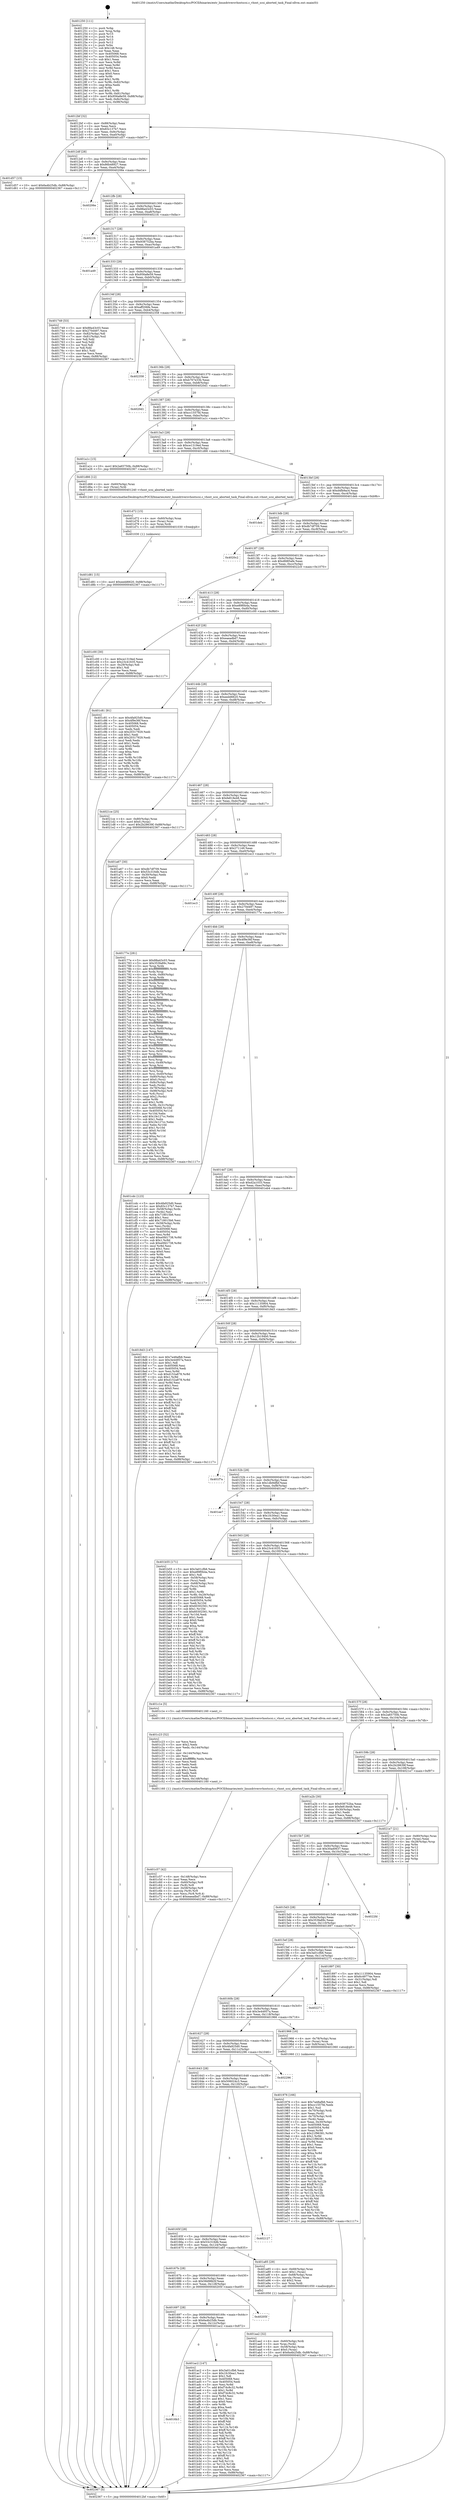 digraph "0x401250" {
  label = "0x401250 (/mnt/c/Users/mathe/Desktop/tcc/POCII/binaries/extr_linuxdriversvhostscsi.c_vhost_scsi_aborted_task_Final-ollvm.out::main(0))"
  labelloc = "t"
  node[shape=record]

  Entry [label="",width=0.3,height=0.3,shape=circle,fillcolor=black,style=filled]
  "0x4012bf" [label="{
     0x4012bf [32]\l
     | [instrs]\l
     &nbsp;&nbsp;0x4012bf \<+6\>: mov -0x88(%rbp),%eax\l
     &nbsp;&nbsp;0x4012c5 \<+2\>: mov %eax,%ecx\l
     &nbsp;&nbsp;0x4012c7 \<+6\>: sub $0x83c137b7,%ecx\l
     &nbsp;&nbsp;0x4012cd \<+6\>: mov %eax,-0x9c(%rbp)\l
     &nbsp;&nbsp;0x4012d3 \<+6\>: mov %ecx,-0xa0(%rbp)\l
     &nbsp;&nbsp;0x4012d9 \<+6\>: je 0000000000401d57 \<main+0xb07\>\l
  }"]
  "0x401d57" [label="{
     0x401d57 [15]\l
     | [instrs]\l
     &nbsp;&nbsp;0x401d57 \<+10\>: movl $0x6a4b25db,-0x88(%rbp)\l
     &nbsp;&nbsp;0x401d61 \<+5\>: jmp 0000000000402367 \<main+0x1117\>\l
  }"]
  "0x4012df" [label="{
     0x4012df [28]\l
     | [instrs]\l
     &nbsp;&nbsp;0x4012df \<+5\>: jmp 00000000004012e4 \<main+0x94\>\l
     &nbsp;&nbsp;0x4012e4 \<+6\>: mov -0x9c(%rbp),%eax\l
     &nbsp;&nbsp;0x4012ea \<+5\>: sub $0x86b48927,%eax\l
     &nbsp;&nbsp;0x4012ef \<+6\>: mov %eax,-0xa4(%rbp)\l
     &nbsp;&nbsp;0x4012f5 \<+6\>: je 000000000040206e \<main+0xe1e\>\l
  }"]
  Exit [label="",width=0.3,height=0.3,shape=circle,fillcolor=black,style=filled,peripheries=2]
  "0x40206e" [label="{
     0x40206e\l
  }", style=dashed]
  "0x4012fb" [label="{
     0x4012fb [28]\l
     | [instrs]\l
     &nbsp;&nbsp;0x4012fb \<+5\>: jmp 0000000000401300 \<main+0xb0\>\l
     &nbsp;&nbsp;0x401300 \<+6\>: mov -0x9c(%rbp),%eax\l
     &nbsp;&nbsp;0x401306 \<+5\>: sub $0x88a43c03,%eax\l
     &nbsp;&nbsp;0x40130b \<+6\>: mov %eax,-0xa8(%rbp)\l
     &nbsp;&nbsp;0x401311 \<+6\>: je 00000000004021fc \<main+0xfac\>\l
  }"]
  "0x401d81" [label="{
     0x401d81 [15]\l
     | [instrs]\l
     &nbsp;&nbsp;0x401d81 \<+10\>: movl $0xeedd6620,-0x88(%rbp)\l
     &nbsp;&nbsp;0x401d8b \<+5\>: jmp 0000000000402367 \<main+0x1117\>\l
  }"]
  "0x4021fc" [label="{
     0x4021fc\l
  }", style=dashed]
  "0x401317" [label="{
     0x401317 [28]\l
     | [instrs]\l
     &nbsp;&nbsp;0x401317 \<+5\>: jmp 000000000040131c \<main+0xcc\>\l
     &nbsp;&nbsp;0x40131c \<+6\>: mov -0x9c(%rbp),%eax\l
     &nbsp;&nbsp;0x401322 \<+5\>: sub $0x938752ba,%eax\l
     &nbsp;&nbsp;0x401327 \<+6\>: mov %eax,-0xac(%rbp)\l
     &nbsp;&nbsp;0x40132d \<+6\>: je 0000000000401a49 \<main+0x7f9\>\l
  }"]
  "0x401d72" [label="{
     0x401d72 [15]\l
     | [instrs]\l
     &nbsp;&nbsp;0x401d72 \<+4\>: mov -0x60(%rbp),%rax\l
     &nbsp;&nbsp;0x401d76 \<+3\>: mov (%rax),%rax\l
     &nbsp;&nbsp;0x401d79 \<+3\>: mov %rax,%rdi\l
     &nbsp;&nbsp;0x401d7c \<+5\>: call 0000000000401030 \<free@plt\>\l
     | [calls]\l
     &nbsp;&nbsp;0x401030 \{1\} (unknown)\l
  }"]
  "0x401a49" [label="{
     0x401a49\l
  }", style=dashed]
  "0x401333" [label="{
     0x401333 [28]\l
     | [instrs]\l
     &nbsp;&nbsp;0x401333 \<+5\>: jmp 0000000000401338 \<main+0xe8\>\l
     &nbsp;&nbsp;0x401338 \<+6\>: mov -0x9c(%rbp),%eax\l
     &nbsp;&nbsp;0x40133e \<+5\>: sub $0x956a8e59,%eax\l
     &nbsp;&nbsp;0x401343 \<+6\>: mov %eax,-0xb0(%rbp)\l
     &nbsp;&nbsp;0x401349 \<+6\>: je 0000000000401749 \<main+0x4f9\>\l
  }"]
  "0x401c57" [label="{
     0x401c57 [42]\l
     | [instrs]\l
     &nbsp;&nbsp;0x401c57 \<+6\>: mov -0x148(%rbp),%ecx\l
     &nbsp;&nbsp;0x401c5d \<+3\>: imul %eax,%ecx\l
     &nbsp;&nbsp;0x401c60 \<+4\>: mov -0x60(%rbp),%r8\l
     &nbsp;&nbsp;0x401c64 \<+3\>: mov (%r8),%r8\l
     &nbsp;&nbsp;0x401c67 \<+4\>: mov -0x58(%rbp),%r9\l
     &nbsp;&nbsp;0x401c6b \<+3\>: movslq (%r9),%r9\l
     &nbsp;&nbsp;0x401c6e \<+4\>: mov %ecx,(%r8,%r9,4)\l
     &nbsp;&nbsp;0x401c72 \<+10\>: movl $0xeaeadbd7,-0x88(%rbp)\l
     &nbsp;&nbsp;0x401c7c \<+5\>: jmp 0000000000402367 \<main+0x1117\>\l
  }"]
  "0x401749" [label="{
     0x401749 [53]\l
     | [instrs]\l
     &nbsp;&nbsp;0x401749 \<+5\>: mov $0x88a43c03,%eax\l
     &nbsp;&nbsp;0x40174e \<+5\>: mov $0x270d497,%ecx\l
     &nbsp;&nbsp;0x401753 \<+6\>: mov -0x82(%rbp),%dl\l
     &nbsp;&nbsp;0x401759 \<+7\>: mov -0x81(%rbp),%sil\l
     &nbsp;&nbsp;0x401760 \<+3\>: mov %dl,%dil\l
     &nbsp;&nbsp;0x401763 \<+3\>: and %sil,%dil\l
     &nbsp;&nbsp;0x401766 \<+3\>: xor %sil,%dl\l
     &nbsp;&nbsp;0x401769 \<+3\>: or %dl,%dil\l
     &nbsp;&nbsp;0x40176c \<+4\>: test $0x1,%dil\l
     &nbsp;&nbsp;0x401770 \<+3\>: cmovne %ecx,%eax\l
     &nbsp;&nbsp;0x401773 \<+6\>: mov %eax,-0x88(%rbp)\l
     &nbsp;&nbsp;0x401779 \<+5\>: jmp 0000000000402367 \<main+0x1117\>\l
  }"]
  "0x40134f" [label="{
     0x40134f [28]\l
     | [instrs]\l
     &nbsp;&nbsp;0x40134f \<+5\>: jmp 0000000000401354 \<main+0x104\>\l
     &nbsp;&nbsp;0x401354 \<+6\>: mov -0x9c(%rbp),%eax\l
     &nbsp;&nbsp;0x40135a \<+5\>: sub $0xaff206fe,%eax\l
     &nbsp;&nbsp;0x40135f \<+6\>: mov %eax,-0xb4(%rbp)\l
     &nbsp;&nbsp;0x401365 \<+6\>: je 0000000000402358 \<main+0x1108\>\l
  }"]
  "0x402367" [label="{
     0x402367 [5]\l
     | [instrs]\l
     &nbsp;&nbsp;0x402367 \<+5\>: jmp 00000000004012bf \<main+0x6f\>\l
  }"]
  "0x401250" [label="{
     0x401250 [111]\l
     | [instrs]\l
     &nbsp;&nbsp;0x401250 \<+1\>: push %rbp\l
     &nbsp;&nbsp;0x401251 \<+3\>: mov %rsp,%rbp\l
     &nbsp;&nbsp;0x401254 \<+2\>: push %r15\l
     &nbsp;&nbsp;0x401256 \<+2\>: push %r14\l
     &nbsp;&nbsp;0x401258 \<+2\>: push %r13\l
     &nbsp;&nbsp;0x40125a \<+2\>: push %r12\l
     &nbsp;&nbsp;0x40125c \<+1\>: push %rbx\l
     &nbsp;&nbsp;0x40125d \<+7\>: sub $0x148,%rsp\l
     &nbsp;&nbsp;0x401264 \<+2\>: xor %eax,%eax\l
     &nbsp;&nbsp;0x401266 \<+7\>: mov 0x405068,%ecx\l
     &nbsp;&nbsp;0x40126d \<+7\>: mov 0x405054,%edx\l
     &nbsp;&nbsp;0x401274 \<+3\>: sub $0x1,%eax\l
     &nbsp;&nbsp;0x401277 \<+3\>: mov %ecx,%r8d\l
     &nbsp;&nbsp;0x40127a \<+3\>: add %eax,%r8d\l
     &nbsp;&nbsp;0x40127d \<+4\>: imul %r8d,%ecx\l
     &nbsp;&nbsp;0x401281 \<+3\>: and $0x1,%ecx\l
     &nbsp;&nbsp;0x401284 \<+3\>: cmp $0x0,%ecx\l
     &nbsp;&nbsp;0x401287 \<+4\>: sete %r9b\l
     &nbsp;&nbsp;0x40128b \<+4\>: and $0x1,%r9b\l
     &nbsp;&nbsp;0x40128f \<+7\>: mov %r9b,-0x82(%rbp)\l
     &nbsp;&nbsp;0x401296 \<+3\>: cmp $0xa,%edx\l
     &nbsp;&nbsp;0x401299 \<+4\>: setl %r9b\l
     &nbsp;&nbsp;0x40129d \<+4\>: and $0x1,%r9b\l
     &nbsp;&nbsp;0x4012a1 \<+7\>: mov %r9b,-0x81(%rbp)\l
     &nbsp;&nbsp;0x4012a8 \<+10\>: movl $0x956a8e59,-0x88(%rbp)\l
     &nbsp;&nbsp;0x4012b2 \<+6\>: mov %edi,-0x8c(%rbp)\l
     &nbsp;&nbsp;0x4012b8 \<+7\>: mov %rsi,-0x98(%rbp)\l
  }"]
  "0x401c23" [label="{
     0x401c23 [52]\l
     | [instrs]\l
     &nbsp;&nbsp;0x401c23 \<+2\>: xor %ecx,%ecx\l
     &nbsp;&nbsp;0x401c25 \<+5\>: mov $0x2,%edx\l
     &nbsp;&nbsp;0x401c2a \<+6\>: mov %edx,-0x144(%rbp)\l
     &nbsp;&nbsp;0x401c30 \<+1\>: cltd\l
     &nbsp;&nbsp;0x401c31 \<+6\>: mov -0x144(%rbp),%esi\l
     &nbsp;&nbsp;0x401c37 \<+2\>: idiv %esi\l
     &nbsp;&nbsp;0x401c39 \<+6\>: imul $0xfffffffe,%edx,%edx\l
     &nbsp;&nbsp;0x401c3f \<+2\>: mov %ecx,%edi\l
     &nbsp;&nbsp;0x401c41 \<+2\>: sub %edx,%edi\l
     &nbsp;&nbsp;0x401c43 \<+2\>: mov %ecx,%edx\l
     &nbsp;&nbsp;0x401c45 \<+3\>: sub $0x1,%edx\l
     &nbsp;&nbsp;0x401c48 \<+2\>: add %edx,%edi\l
     &nbsp;&nbsp;0x401c4a \<+2\>: sub %edi,%ecx\l
     &nbsp;&nbsp;0x401c4c \<+6\>: mov %ecx,-0x148(%rbp)\l
     &nbsp;&nbsp;0x401c52 \<+5\>: call 0000000000401160 \<next_i\>\l
     | [calls]\l
     &nbsp;&nbsp;0x401160 \{1\} (/mnt/c/Users/mathe/Desktop/tcc/POCII/binaries/extr_linuxdriversvhostscsi.c_vhost_scsi_aborted_task_Final-ollvm.out::next_i)\l
  }"]
  "0x402358" [label="{
     0x402358\l
  }", style=dashed]
  "0x40136b" [label="{
     0x40136b [28]\l
     | [instrs]\l
     &nbsp;&nbsp;0x40136b \<+5\>: jmp 0000000000401370 \<main+0x120\>\l
     &nbsp;&nbsp;0x401370 \<+6\>: mov -0x9c(%rbp),%eax\l
     &nbsp;&nbsp;0x401376 \<+5\>: sub $0xb767e33b,%eax\l
     &nbsp;&nbsp;0x40137b \<+6\>: mov %eax,-0xb8(%rbp)\l
     &nbsp;&nbsp;0x401381 \<+6\>: je 00000000004020d1 \<main+0xe81\>\l
  }"]
  "0x4016b3" [label="{
     0x4016b3\l
  }", style=dashed]
  "0x4020d1" [label="{
     0x4020d1\l
  }", style=dashed]
  "0x401387" [label="{
     0x401387 [28]\l
     | [instrs]\l
     &nbsp;&nbsp;0x401387 \<+5\>: jmp 000000000040138c \<main+0x13c\>\l
     &nbsp;&nbsp;0x40138c \<+6\>: mov -0x9c(%rbp),%eax\l
     &nbsp;&nbsp;0x401392 \<+5\>: sub $0xcc1557fd,%eax\l
     &nbsp;&nbsp;0x401397 \<+6\>: mov %eax,-0xbc(%rbp)\l
     &nbsp;&nbsp;0x40139d \<+6\>: je 0000000000401a1c \<main+0x7cc\>\l
  }"]
  "0x401ac2" [label="{
     0x401ac2 [147]\l
     | [instrs]\l
     &nbsp;&nbsp;0x401ac2 \<+5\>: mov $0x3a01cfb6,%eax\l
     &nbsp;&nbsp;0x401ac7 \<+5\>: mov $0x1fc30ea1,%ecx\l
     &nbsp;&nbsp;0x401acc \<+2\>: mov $0x1,%dl\l
     &nbsp;&nbsp;0x401ace \<+7\>: mov 0x405068,%esi\l
     &nbsp;&nbsp;0x401ad5 \<+7\>: mov 0x405054,%edi\l
     &nbsp;&nbsp;0x401adc \<+3\>: mov %esi,%r8d\l
     &nbsp;&nbsp;0x401adf \<+7\>: add $0xf7dc8c32,%r8d\l
     &nbsp;&nbsp;0x401ae6 \<+4\>: sub $0x1,%r8d\l
     &nbsp;&nbsp;0x401aea \<+7\>: sub $0xf7dc8c32,%r8d\l
     &nbsp;&nbsp;0x401af1 \<+4\>: imul %r8d,%esi\l
     &nbsp;&nbsp;0x401af5 \<+3\>: and $0x1,%esi\l
     &nbsp;&nbsp;0x401af8 \<+3\>: cmp $0x0,%esi\l
     &nbsp;&nbsp;0x401afb \<+4\>: sete %r9b\l
     &nbsp;&nbsp;0x401aff \<+3\>: cmp $0xa,%edi\l
     &nbsp;&nbsp;0x401b02 \<+4\>: setl %r10b\l
     &nbsp;&nbsp;0x401b06 \<+3\>: mov %r9b,%r11b\l
     &nbsp;&nbsp;0x401b09 \<+4\>: xor $0xff,%r11b\l
     &nbsp;&nbsp;0x401b0d \<+3\>: mov %r10b,%bl\l
     &nbsp;&nbsp;0x401b10 \<+3\>: xor $0xff,%bl\l
     &nbsp;&nbsp;0x401b13 \<+3\>: xor $0x1,%dl\l
     &nbsp;&nbsp;0x401b16 \<+3\>: mov %r11b,%r14b\l
     &nbsp;&nbsp;0x401b19 \<+4\>: and $0xff,%r14b\l
     &nbsp;&nbsp;0x401b1d \<+3\>: and %dl,%r9b\l
     &nbsp;&nbsp;0x401b20 \<+3\>: mov %bl,%r15b\l
     &nbsp;&nbsp;0x401b23 \<+4\>: and $0xff,%r15b\l
     &nbsp;&nbsp;0x401b27 \<+3\>: and %dl,%r10b\l
     &nbsp;&nbsp;0x401b2a \<+3\>: or %r9b,%r14b\l
     &nbsp;&nbsp;0x401b2d \<+3\>: or %r10b,%r15b\l
     &nbsp;&nbsp;0x401b30 \<+3\>: xor %r15b,%r14b\l
     &nbsp;&nbsp;0x401b33 \<+3\>: or %bl,%r11b\l
     &nbsp;&nbsp;0x401b36 \<+4\>: xor $0xff,%r11b\l
     &nbsp;&nbsp;0x401b3a \<+3\>: or $0x1,%dl\l
     &nbsp;&nbsp;0x401b3d \<+3\>: and %dl,%r11b\l
     &nbsp;&nbsp;0x401b40 \<+3\>: or %r11b,%r14b\l
     &nbsp;&nbsp;0x401b43 \<+4\>: test $0x1,%r14b\l
     &nbsp;&nbsp;0x401b47 \<+3\>: cmovne %ecx,%eax\l
     &nbsp;&nbsp;0x401b4a \<+6\>: mov %eax,-0x88(%rbp)\l
     &nbsp;&nbsp;0x401b50 \<+5\>: jmp 0000000000402367 \<main+0x1117\>\l
  }"]
  "0x401a1c" [label="{
     0x401a1c [15]\l
     | [instrs]\l
     &nbsp;&nbsp;0x401a1c \<+10\>: movl $0x2a65750b,-0x88(%rbp)\l
     &nbsp;&nbsp;0x401a26 \<+5\>: jmp 0000000000402367 \<main+0x1117\>\l
  }"]
  "0x4013a3" [label="{
     0x4013a3 [28]\l
     | [instrs]\l
     &nbsp;&nbsp;0x4013a3 \<+5\>: jmp 00000000004013a8 \<main+0x158\>\l
     &nbsp;&nbsp;0x4013a8 \<+6\>: mov -0x9c(%rbp),%eax\l
     &nbsp;&nbsp;0x4013ae \<+5\>: sub $0xce1319ed,%eax\l
     &nbsp;&nbsp;0x4013b3 \<+6\>: mov %eax,-0xc0(%rbp)\l
     &nbsp;&nbsp;0x4013b9 \<+6\>: je 0000000000401d66 \<main+0xb16\>\l
  }"]
  "0x401697" [label="{
     0x401697 [28]\l
     | [instrs]\l
     &nbsp;&nbsp;0x401697 \<+5\>: jmp 000000000040169c \<main+0x44c\>\l
     &nbsp;&nbsp;0x40169c \<+6\>: mov -0x9c(%rbp),%eax\l
     &nbsp;&nbsp;0x4016a2 \<+5\>: sub $0x6a4b25db,%eax\l
     &nbsp;&nbsp;0x4016a7 \<+6\>: mov %eax,-0x12c(%rbp)\l
     &nbsp;&nbsp;0x4016ad \<+6\>: je 0000000000401ac2 \<main+0x872\>\l
  }"]
  "0x401d66" [label="{
     0x401d66 [12]\l
     | [instrs]\l
     &nbsp;&nbsp;0x401d66 \<+4\>: mov -0x60(%rbp),%rax\l
     &nbsp;&nbsp;0x401d6a \<+3\>: mov (%rax),%rdi\l
     &nbsp;&nbsp;0x401d6d \<+5\>: call 0000000000401240 \<vhost_scsi_aborted_task\>\l
     | [calls]\l
     &nbsp;&nbsp;0x401240 \{1\} (/mnt/c/Users/mathe/Desktop/tcc/POCII/binaries/extr_linuxdriversvhostscsi.c_vhost_scsi_aborted_task_Final-ollvm.out::vhost_scsi_aborted_task)\l
  }"]
  "0x4013bf" [label="{
     0x4013bf [28]\l
     | [instrs]\l
     &nbsp;&nbsp;0x4013bf \<+5\>: jmp 00000000004013c4 \<main+0x174\>\l
     &nbsp;&nbsp;0x4013c4 \<+6\>: mov -0x9c(%rbp),%eax\l
     &nbsp;&nbsp;0x4013ca \<+5\>: sub $0xd4fb9ac4,%eax\l
     &nbsp;&nbsp;0x4013cf \<+6\>: mov %eax,-0xc4(%rbp)\l
     &nbsp;&nbsp;0x4013d5 \<+6\>: je 0000000000401deb \<main+0xb9b\>\l
  }"]
  "0x40205f" [label="{
     0x40205f\l
  }", style=dashed]
  "0x401deb" [label="{
     0x401deb\l
  }", style=dashed]
  "0x4013db" [label="{
     0x4013db [28]\l
     | [instrs]\l
     &nbsp;&nbsp;0x4013db \<+5\>: jmp 00000000004013e0 \<main+0x190\>\l
     &nbsp;&nbsp;0x4013e0 \<+6\>: mov -0x9c(%rbp),%eax\l
     &nbsp;&nbsp;0x4013e6 \<+5\>: sub $0xdb7df709,%eax\l
     &nbsp;&nbsp;0x4013eb \<+6\>: mov %eax,-0xc8(%rbp)\l
     &nbsp;&nbsp;0x4013f1 \<+6\>: je 00000000004020c2 \<main+0xe72\>\l
  }"]
  "0x401aa2" [label="{
     0x401aa2 [32]\l
     | [instrs]\l
     &nbsp;&nbsp;0x401aa2 \<+4\>: mov -0x60(%rbp),%rdi\l
     &nbsp;&nbsp;0x401aa6 \<+3\>: mov %rax,(%rdi)\l
     &nbsp;&nbsp;0x401aa9 \<+4\>: mov -0x58(%rbp),%rax\l
     &nbsp;&nbsp;0x401aad \<+6\>: movl $0x0,(%rax)\l
     &nbsp;&nbsp;0x401ab3 \<+10\>: movl $0x6a4b25db,-0x88(%rbp)\l
     &nbsp;&nbsp;0x401abd \<+5\>: jmp 0000000000402367 \<main+0x1117\>\l
  }"]
  "0x4020c2" [label="{
     0x4020c2\l
  }", style=dashed]
  "0x4013f7" [label="{
     0x4013f7 [28]\l
     | [instrs]\l
     &nbsp;&nbsp;0x4013f7 \<+5\>: jmp 00000000004013fc \<main+0x1ac\>\l
     &nbsp;&nbsp;0x4013fc \<+6\>: mov -0x9c(%rbp),%eax\l
     &nbsp;&nbsp;0x401402 \<+5\>: sub $0xdfd85afe,%eax\l
     &nbsp;&nbsp;0x401407 \<+6\>: mov %eax,-0xcc(%rbp)\l
     &nbsp;&nbsp;0x40140d \<+6\>: je 00000000004022c0 \<main+0x1070\>\l
  }"]
  "0x40167b" [label="{
     0x40167b [28]\l
     | [instrs]\l
     &nbsp;&nbsp;0x40167b \<+5\>: jmp 0000000000401680 \<main+0x430\>\l
     &nbsp;&nbsp;0x401680 \<+6\>: mov -0x9c(%rbp),%eax\l
     &nbsp;&nbsp;0x401686 \<+5\>: sub $0x58d98b5f,%eax\l
     &nbsp;&nbsp;0x40168b \<+6\>: mov %eax,-0x128(%rbp)\l
     &nbsp;&nbsp;0x401691 \<+6\>: je 000000000040205f \<main+0xe0f\>\l
  }"]
  "0x4022c0" [label="{
     0x4022c0\l
  }", style=dashed]
  "0x401413" [label="{
     0x401413 [28]\l
     | [instrs]\l
     &nbsp;&nbsp;0x401413 \<+5\>: jmp 0000000000401418 \<main+0x1c8\>\l
     &nbsp;&nbsp;0x401418 \<+6\>: mov -0x9c(%rbp),%eax\l
     &nbsp;&nbsp;0x40141e \<+5\>: sub $0xe89f0b4a,%eax\l
     &nbsp;&nbsp;0x401423 \<+6\>: mov %eax,-0xd0(%rbp)\l
     &nbsp;&nbsp;0x401429 \<+6\>: je 0000000000401c00 \<main+0x9b0\>\l
  }"]
  "0x401a85" [label="{
     0x401a85 [29]\l
     | [instrs]\l
     &nbsp;&nbsp;0x401a85 \<+4\>: mov -0x68(%rbp),%rax\l
     &nbsp;&nbsp;0x401a89 \<+6\>: movl $0x1,(%rax)\l
     &nbsp;&nbsp;0x401a8f \<+4\>: mov -0x68(%rbp),%rax\l
     &nbsp;&nbsp;0x401a93 \<+3\>: movslq (%rax),%rax\l
     &nbsp;&nbsp;0x401a96 \<+4\>: shl $0x2,%rax\l
     &nbsp;&nbsp;0x401a9a \<+3\>: mov %rax,%rdi\l
     &nbsp;&nbsp;0x401a9d \<+5\>: call 0000000000401050 \<malloc@plt\>\l
     | [calls]\l
     &nbsp;&nbsp;0x401050 \{1\} (unknown)\l
  }"]
  "0x401c00" [label="{
     0x401c00 [30]\l
     | [instrs]\l
     &nbsp;&nbsp;0x401c00 \<+5\>: mov $0xce1319ed,%eax\l
     &nbsp;&nbsp;0x401c05 \<+5\>: mov $0x23c41635,%ecx\l
     &nbsp;&nbsp;0x401c0a \<+3\>: mov -0x29(%rbp),%dl\l
     &nbsp;&nbsp;0x401c0d \<+3\>: test $0x1,%dl\l
     &nbsp;&nbsp;0x401c10 \<+3\>: cmovne %ecx,%eax\l
     &nbsp;&nbsp;0x401c13 \<+6\>: mov %eax,-0x88(%rbp)\l
     &nbsp;&nbsp;0x401c19 \<+5\>: jmp 0000000000402367 \<main+0x1117\>\l
  }"]
  "0x40142f" [label="{
     0x40142f [28]\l
     | [instrs]\l
     &nbsp;&nbsp;0x40142f \<+5\>: jmp 0000000000401434 \<main+0x1e4\>\l
     &nbsp;&nbsp;0x401434 \<+6\>: mov -0x9c(%rbp),%eax\l
     &nbsp;&nbsp;0x40143a \<+5\>: sub $0xeaeadbd7,%eax\l
     &nbsp;&nbsp;0x40143f \<+6\>: mov %eax,-0xd4(%rbp)\l
     &nbsp;&nbsp;0x401445 \<+6\>: je 0000000000401c81 \<main+0xa31\>\l
  }"]
  "0x40165f" [label="{
     0x40165f [28]\l
     | [instrs]\l
     &nbsp;&nbsp;0x40165f \<+5\>: jmp 0000000000401664 \<main+0x414\>\l
     &nbsp;&nbsp;0x401664 \<+6\>: mov -0x9c(%rbp),%eax\l
     &nbsp;&nbsp;0x40166a \<+5\>: sub $0x53c316db,%eax\l
     &nbsp;&nbsp;0x40166f \<+6\>: mov %eax,-0x124(%rbp)\l
     &nbsp;&nbsp;0x401675 \<+6\>: je 0000000000401a85 \<main+0x835\>\l
  }"]
  "0x401c81" [label="{
     0x401c81 [91]\l
     | [instrs]\l
     &nbsp;&nbsp;0x401c81 \<+5\>: mov $0x4fa925d0,%eax\l
     &nbsp;&nbsp;0x401c86 \<+5\>: mov $0x4f9e36f,%ecx\l
     &nbsp;&nbsp;0x401c8b \<+7\>: mov 0x405068,%edx\l
     &nbsp;&nbsp;0x401c92 \<+7\>: mov 0x405054,%esi\l
     &nbsp;&nbsp;0x401c99 \<+2\>: mov %edx,%edi\l
     &nbsp;&nbsp;0x401c9b \<+6\>: sub $0x20317929,%edi\l
     &nbsp;&nbsp;0x401ca1 \<+3\>: sub $0x1,%edi\l
     &nbsp;&nbsp;0x401ca4 \<+6\>: add $0x20317929,%edi\l
     &nbsp;&nbsp;0x401caa \<+3\>: imul %edi,%edx\l
     &nbsp;&nbsp;0x401cad \<+3\>: and $0x1,%edx\l
     &nbsp;&nbsp;0x401cb0 \<+3\>: cmp $0x0,%edx\l
     &nbsp;&nbsp;0x401cb3 \<+4\>: sete %r8b\l
     &nbsp;&nbsp;0x401cb7 \<+3\>: cmp $0xa,%esi\l
     &nbsp;&nbsp;0x401cba \<+4\>: setl %r9b\l
     &nbsp;&nbsp;0x401cbe \<+3\>: mov %r8b,%r10b\l
     &nbsp;&nbsp;0x401cc1 \<+3\>: and %r9b,%r10b\l
     &nbsp;&nbsp;0x401cc4 \<+3\>: xor %r9b,%r8b\l
     &nbsp;&nbsp;0x401cc7 \<+3\>: or %r8b,%r10b\l
     &nbsp;&nbsp;0x401cca \<+4\>: test $0x1,%r10b\l
     &nbsp;&nbsp;0x401cce \<+3\>: cmovne %ecx,%eax\l
     &nbsp;&nbsp;0x401cd1 \<+6\>: mov %eax,-0x88(%rbp)\l
     &nbsp;&nbsp;0x401cd7 \<+5\>: jmp 0000000000402367 \<main+0x1117\>\l
  }"]
  "0x40144b" [label="{
     0x40144b [28]\l
     | [instrs]\l
     &nbsp;&nbsp;0x40144b \<+5\>: jmp 0000000000401450 \<main+0x200\>\l
     &nbsp;&nbsp;0x401450 \<+6\>: mov -0x9c(%rbp),%eax\l
     &nbsp;&nbsp;0x401456 \<+5\>: sub $0xeedd6620,%eax\l
     &nbsp;&nbsp;0x40145b \<+6\>: mov %eax,-0xd8(%rbp)\l
     &nbsp;&nbsp;0x401461 \<+6\>: je 00000000004021ce \<main+0xf7e\>\l
  }"]
  "0x402127" [label="{
     0x402127\l
  }", style=dashed]
  "0x4021ce" [label="{
     0x4021ce [25]\l
     | [instrs]\l
     &nbsp;&nbsp;0x4021ce \<+4\>: mov -0x80(%rbp),%rax\l
     &nbsp;&nbsp;0x4021d2 \<+6\>: movl $0x0,(%rax)\l
     &nbsp;&nbsp;0x4021d8 \<+10\>: movl $0x2b28639f,-0x88(%rbp)\l
     &nbsp;&nbsp;0x4021e2 \<+5\>: jmp 0000000000402367 \<main+0x1117\>\l
  }"]
  "0x401467" [label="{
     0x401467 [28]\l
     | [instrs]\l
     &nbsp;&nbsp;0x401467 \<+5\>: jmp 000000000040146c \<main+0x21c\>\l
     &nbsp;&nbsp;0x40146c \<+6\>: mov -0x9c(%rbp),%eax\l
     &nbsp;&nbsp;0x401472 \<+5\>: sub $0xfe818e48,%eax\l
     &nbsp;&nbsp;0x401477 \<+6\>: mov %eax,-0xdc(%rbp)\l
     &nbsp;&nbsp;0x40147d \<+6\>: je 0000000000401a67 \<main+0x817\>\l
  }"]
  "0x401643" [label="{
     0x401643 [28]\l
     | [instrs]\l
     &nbsp;&nbsp;0x401643 \<+5\>: jmp 0000000000401648 \<main+0x3f8\>\l
     &nbsp;&nbsp;0x401648 \<+6\>: mov -0x9c(%rbp),%eax\l
     &nbsp;&nbsp;0x40164e \<+5\>: sub $0x506024c3,%eax\l
     &nbsp;&nbsp;0x401653 \<+6\>: mov %eax,-0x120(%rbp)\l
     &nbsp;&nbsp;0x401659 \<+6\>: je 0000000000402127 \<main+0xed7\>\l
  }"]
  "0x401a67" [label="{
     0x401a67 [30]\l
     | [instrs]\l
     &nbsp;&nbsp;0x401a67 \<+5\>: mov $0xdb7df709,%eax\l
     &nbsp;&nbsp;0x401a6c \<+5\>: mov $0x53c316db,%ecx\l
     &nbsp;&nbsp;0x401a71 \<+3\>: mov -0x30(%rbp),%edx\l
     &nbsp;&nbsp;0x401a74 \<+3\>: cmp $0x0,%edx\l
     &nbsp;&nbsp;0x401a77 \<+3\>: cmove %ecx,%eax\l
     &nbsp;&nbsp;0x401a7a \<+6\>: mov %eax,-0x88(%rbp)\l
     &nbsp;&nbsp;0x401a80 \<+5\>: jmp 0000000000402367 \<main+0x1117\>\l
  }"]
  "0x401483" [label="{
     0x401483 [28]\l
     | [instrs]\l
     &nbsp;&nbsp;0x401483 \<+5\>: jmp 0000000000401488 \<main+0x238\>\l
     &nbsp;&nbsp;0x401488 \<+6\>: mov -0x9c(%rbp),%eax\l
     &nbsp;&nbsp;0x40148e \<+5\>: sub $0x271149,%eax\l
     &nbsp;&nbsp;0x401493 \<+6\>: mov %eax,-0xe0(%rbp)\l
     &nbsp;&nbsp;0x401499 \<+6\>: je 0000000000401ec3 \<main+0xc73\>\l
  }"]
  "0x402296" [label="{
     0x402296\l
  }", style=dashed]
  "0x401ec3" [label="{
     0x401ec3\l
  }", style=dashed]
  "0x40149f" [label="{
     0x40149f [28]\l
     | [instrs]\l
     &nbsp;&nbsp;0x40149f \<+5\>: jmp 00000000004014a4 \<main+0x254\>\l
     &nbsp;&nbsp;0x4014a4 \<+6\>: mov -0x9c(%rbp),%eax\l
     &nbsp;&nbsp;0x4014aa \<+5\>: sub $0x270d497,%eax\l
     &nbsp;&nbsp;0x4014af \<+6\>: mov %eax,-0xe4(%rbp)\l
     &nbsp;&nbsp;0x4014b5 \<+6\>: je 000000000040177e \<main+0x52e\>\l
  }"]
  "0x401976" [label="{
     0x401976 [166]\l
     | [instrs]\l
     &nbsp;&nbsp;0x401976 \<+5\>: mov $0x7a48afb6,%ecx\l
     &nbsp;&nbsp;0x40197b \<+5\>: mov $0xcc1557fd,%edx\l
     &nbsp;&nbsp;0x401980 \<+3\>: mov $0x1,%sil\l
     &nbsp;&nbsp;0x401983 \<+4\>: mov -0x70(%rbp),%rdi\l
     &nbsp;&nbsp;0x401987 \<+2\>: mov %eax,(%rdi)\l
     &nbsp;&nbsp;0x401989 \<+4\>: mov -0x70(%rbp),%rdi\l
     &nbsp;&nbsp;0x40198d \<+2\>: mov (%rdi),%eax\l
     &nbsp;&nbsp;0x40198f \<+3\>: mov %eax,-0x30(%rbp)\l
     &nbsp;&nbsp;0x401992 \<+7\>: mov 0x405068,%eax\l
     &nbsp;&nbsp;0x401999 \<+8\>: mov 0x405054,%r8d\l
     &nbsp;&nbsp;0x4019a1 \<+3\>: mov %eax,%r9d\l
     &nbsp;&nbsp;0x4019a4 \<+7\>: sub $0x21f96381,%r9d\l
     &nbsp;&nbsp;0x4019ab \<+4\>: sub $0x1,%r9d\l
     &nbsp;&nbsp;0x4019af \<+7\>: add $0x21f96381,%r9d\l
     &nbsp;&nbsp;0x4019b6 \<+4\>: imul %r9d,%eax\l
     &nbsp;&nbsp;0x4019ba \<+3\>: and $0x1,%eax\l
     &nbsp;&nbsp;0x4019bd \<+3\>: cmp $0x0,%eax\l
     &nbsp;&nbsp;0x4019c0 \<+4\>: sete %r10b\l
     &nbsp;&nbsp;0x4019c4 \<+4\>: cmp $0xa,%r8d\l
     &nbsp;&nbsp;0x4019c8 \<+4\>: setl %r11b\l
     &nbsp;&nbsp;0x4019cc \<+3\>: mov %r10b,%bl\l
     &nbsp;&nbsp;0x4019cf \<+3\>: xor $0xff,%bl\l
     &nbsp;&nbsp;0x4019d2 \<+3\>: mov %r11b,%r14b\l
     &nbsp;&nbsp;0x4019d5 \<+4\>: xor $0xff,%r14b\l
     &nbsp;&nbsp;0x4019d9 \<+4\>: xor $0x1,%sil\l
     &nbsp;&nbsp;0x4019dd \<+3\>: mov %bl,%r15b\l
     &nbsp;&nbsp;0x4019e0 \<+4\>: and $0xff,%r15b\l
     &nbsp;&nbsp;0x4019e4 \<+3\>: and %sil,%r10b\l
     &nbsp;&nbsp;0x4019e7 \<+3\>: mov %r14b,%r12b\l
     &nbsp;&nbsp;0x4019ea \<+4\>: and $0xff,%r12b\l
     &nbsp;&nbsp;0x4019ee \<+3\>: and %sil,%r11b\l
     &nbsp;&nbsp;0x4019f1 \<+3\>: or %r10b,%r15b\l
     &nbsp;&nbsp;0x4019f4 \<+3\>: or %r11b,%r12b\l
     &nbsp;&nbsp;0x4019f7 \<+3\>: xor %r12b,%r15b\l
     &nbsp;&nbsp;0x4019fa \<+3\>: or %r14b,%bl\l
     &nbsp;&nbsp;0x4019fd \<+3\>: xor $0xff,%bl\l
     &nbsp;&nbsp;0x401a00 \<+4\>: or $0x1,%sil\l
     &nbsp;&nbsp;0x401a04 \<+3\>: and %sil,%bl\l
     &nbsp;&nbsp;0x401a07 \<+3\>: or %bl,%r15b\l
     &nbsp;&nbsp;0x401a0a \<+4\>: test $0x1,%r15b\l
     &nbsp;&nbsp;0x401a0e \<+3\>: cmovne %edx,%ecx\l
     &nbsp;&nbsp;0x401a11 \<+6\>: mov %ecx,-0x88(%rbp)\l
     &nbsp;&nbsp;0x401a17 \<+5\>: jmp 0000000000402367 \<main+0x1117\>\l
  }"]
  "0x40177e" [label="{
     0x40177e [281]\l
     | [instrs]\l
     &nbsp;&nbsp;0x40177e \<+5\>: mov $0x88a43c03,%eax\l
     &nbsp;&nbsp;0x401783 \<+5\>: mov $0x353fa89c,%ecx\l
     &nbsp;&nbsp;0x401788 \<+3\>: mov %rsp,%rdx\l
     &nbsp;&nbsp;0x40178b \<+4\>: add $0xfffffffffffffff0,%rdx\l
     &nbsp;&nbsp;0x40178f \<+3\>: mov %rdx,%rsp\l
     &nbsp;&nbsp;0x401792 \<+4\>: mov %rdx,-0x80(%rbp)\l
     &nbsp;&nbsp;0x401796 \<+3\>: mov %rsp,%rdx\l
     &nbsp;&nbsp;0x401799 \<+4\>: add $0xfffffffffffffff0,%rdx\l
     &nbsp;&nbsp;0x40179d \<+3\>: mov %rdx,%rsp\l
     &nbsp;&nbsp;0x4017a0 \<+3\>: mov %rsp,%rsi\l
     &nbsp;&nbsp;0x4017a3 \<+4\>: add $0xfffffffffffffff0,%rsi\l
     &nbsp;&nbsp;0x4017a7 \<+3\>: mov %rsi,%rsp\l
     &nbsp;&nbsp;0x4017aa \<+4\>: mov %rsi,-0x78(%rbp)\l
     &nbsp;&nbsp;0x4017ae \<+3\>: mov %rsp,%rsi\l
     &nbsp;&nbsp;0x4017b1 \<+4\>: add $0xfffffffffffffff0,%rsi\l
     &nbsp;&nbsp;0x4017b5 \<+3\>: mov %rsi,%rsp\l
     &nbsp;&nbsp;0x4017b8 \<+4\>: mov %rsi,-0x70(%rbp)\l
     &nbsp;&nbsp;0x4017bc \<+3\>: mov %rsp,%rsi\l
     &nbsp;&nbsp;0x4017bf \<+4\>: add $0xfffffffffffffff0,%rsi\l
     &nbsp;&nbsp;0x4017c3 \<+3\>: mov %rsi,%rsp\l
     &nbsp;&nbsp;0x4017c6 \<+4\>: mov %rsi,-0x68(%rbp)\l
     &nbsp;&nbsp;0x4017ca \<+3\>: mov %rsp,%rsi\l
     &nbsp;&nbsp;0x4017cd \<+4\>: add $0xfffffffffffffff0,%rsi\l
     &nbsp;&nbsp;0x4017d1 \<+3\>: mov %rsi,%rsp\l
     &nbsp;&nbsp;0x4017d4 \<+4\>: mov %rsi,-0x60(%rbp)\l
     &nbsp;&nbsp;0x4017d8 \<+3\>: mov %rsp,%rsi\l
     &nbsp;&nbsp;0x4017db \<+4\>: add $0xfffffffffffffff0,%rsi\l
     &nbsp;&nbsp;0x4017df \<+3\>: mov %rsi,%rsp\l
     &nbsp;&nbsp;0x4017e2 \<+4\>: mov %rsi,-0x58(%rbp)\l
     &nbsp;&nbsp;0x4017e6 \<+3\>: mov %rsp,%rsi\l
     &nbsp;&nbsp;0x4017e9 \<+4\>: add $0xfffffffffffffff0,%rsi\l
     &nbsp;&nbsp;0x4017ed \<+3\>: mov %rsi,%rsp\l
     &nbsp;&nbsp;0x4017f0 \<+4\>: mov %rsi,-0x50(%rbp)\l
     &nbsp;&nbsp;0x4017f4 \<+3\>: mov %rsp,%rsi\l
     &nbsp;&nbsp;0x4017f7 \<+4\>: add $0xfffffffffffffff0,%rsi\l
     &nbsp;&nbsp;0x4017fb \<+3\>: mov %rsi,%rsp\l
     &nbsp;&nbsp;0x4017fe \<+4\>: mov %rsi,-0x48(%rbp)\l
     &nbsp;&nbsp;0x401802 \<+3\>: mov %rsp,%rsi\l
     &nbsp;&nbsp;0x401805 \<+4\>: add $0xfffffffffffffff0,%rsi\l
     &nbsp;&nbsp;0x401809 \<+3\>: mov %rsi,%rsp\l
     &nbsp;&nbsp;0x40180c \<+4\>: mov %rsi,-0x40(%rbp)\l
     &nbsp;&nbsp;0x401810 \<+4\>: mov -0x80(%rbp),%rsi\l
     &nbsp;&nbsp;0x401814 \<+6\>: movl $0x0,(%rsi)\l
     &nbsp;&nbsp;0x40181a \<+6\>: mov -0x8c(%rbp),%edi\l
     &nbsp;&nbsp;0x401820 \<+2\>: mov %edi,(%rdx)\l
     &nbsp;&nbsp;0x401822 \<+4\>: mov -0x78(%rbp),%rsi\l
     &nbsp;&nbsp;0x401826 \<+7\>: mov -0x98(%rbp),%r8\l
     &nbsp;&nbsp;0x40182d \<+3\>: mov %r8,(%rsi)\l
     &nbsp;&nbsp;0x401830 \<+3\>: cmpl $0x2,(%rdx)\l
     &nbsp;&nbsp;0x401833 \<+4\>: setne %r9b\l
     &nbsp;&nbsp;0x401837 \<+4\>: and $0x1,%r9b\l
     &nbsp;&nbsp;0x40183b \<+4\>: mov %r9b,-0x31(%rbp)\l
     &nbsp;&nbsp;0x40183f \<+8\>: mov 0x405068,%r10d\l
     &nbsp;&nbsp;0x401847 \<+8\>: mov 0x405054,%r11d\l
     &nbsp;&nbsp;0x40184f \<+3\>: mov %r10d,%ebx\l
     &nbsp;&nbsp;0x401852 \<+6\>: add $0x1fe127cc,%ebx\l
     &nbsp;&nbsp;0x401858 \<+3\>: sub $0x1,%ebx\l
     &nbsp;&nbsp;0x40185b \<+6\>: sub $0x1fe127cc,%ebx\l
     &nbsp;&nbsp;0x401861 \<+4\>: imul %ebx,%r10d\l
     &nbsp;&nbsp;0x401865 \<+4\>: and $0x1,%r10d\l
     &nbsp;&nbsp;0x401869 \<+4\>: cmp $0x0,%r10d\l
     &nbsp;&nbsp;0x40186d \<+4\>: sete %r9b\l
     &nbsp;&nbsp;0x401871 \<+4\>: cmp $0xa,%r11d\l
     &nbsp;&nbsp;0x401875 \<+4\>: setl %r14b\l
     &nbsp;&nbsp;0x401879 \<+3\>: mov %r9b,%r15b\l
     &nbsp;&nbsp;0x40187c \<+3\>: and %r14b,%r15b\l
     &nbsp;&nbsp;0x40187f \<+3\>: xor %r14b,%r9b\l
     &nbsp;&nbsp;0x401882 \<+3\>: or %r9b,%r15b\l
     &nbsp;&nbsp;0x401885 \<+4\>: test $0x1,%r15b\l
     &nbsp;&nbsp;0x401889 \<+3\>: cmovne %ecx,%eax\l
     &nbsp;&nbsp;0x40188c \<+6\>: mov %eax,-0x88(%rbp)\l
     &nbsp;&nbsp;0x401892 \<+5\>: jmp 0000000000402367 \<main+0x1117\>\l
  }"]
  "0x4014bb" [label="{
     0x4014bb [28]\l
     | [instrs]\l
     &nbsp;&nbsp;0x4014bb \<+5\>: jmp 00000000004014c0 \<main+0x270\>\l
     &nbsp;&nbsp;0x4014c0 \<+6\>: mov -0x9c(%rbp),%eax\l
     &nbsp;&nbsp;0x4014c6 \<+5\>: sub $0x4f9e36f,%eax\l
     &nbsp;&nbsp;0x4014cb \<+6\>: mov %eax,-0xe8(%rbp)\l
     &nbsp;&nbsp;0x4014d1 \<+6\>: je 0000000000401cdc \<main+0xa8c\>\l
  }"]
  "0x401627" [label="{
     0x401627 [28]\l
     | [instrs]\l
     &nbsp;&nbsp;0x401627 \<+5\>: jmp 000000000040162c \<main+0x3dc\>\l
     &nbsp;&nbsp;0x40162c \<+6\>: mov -0x9c(%rbp),%eax\l
     &nbsp;&nbsp;0x401632 \<+5\>: sub $0x4fa925d0,%eax\l
     &nbsp;&nbsp;0x401637 \<+6\>: mov %eax,-0x11c(%rbp)\l
     &nbsp;&nbsp;0x40163d \<+6\>: je 0000000000402296 \<main+0x1046\>\l
  }"]
  "0x401966" [label="{
     0x401966 [16]\l
     | [instrs]\l
     &nbsp;&nbsp;0x401966 \<+4\>: mov -0x78(%rbp),%rax\l
     &nbsp;&nbsp;0x40196a \<+3\>: mov (%rax),%rax\l
     &nbsp;&nbsp;0x40196d \<+4\>: mov 0x8(%rax),%rdi\l
     &nbsp;&nbsp;0x401971 \<+5\>: call 0000000000401060 \<atoi@plt\>\l
     | [calls]\l
     &nbsp;&nbsp;0x401060 \{1\} (unknown)\l
  }"]
  "0x401cdc" [label="{
     0x401cdc [123]\l
     | [instrs]\l
     &nbsp;&nbsp;0x401cdc \<+5\>: mov $0x4fa925d0,%eax\l
     &nbsp;&nbsp;0x401ce1 \<+5\>: mov $0x83c137b7,%ecx\l
     &nbsp;&nbsp;0x401ce6 \<+4\>: mov -0x58(%rbp),%rdx\l
     &nbsp;&nbsp;0x401cea \<+2\>: mov (%rdx),%esi\l
     &nbsp;&nbsp;0x401cec \<+6\>: sub $0x718015b6,%esi\l
     &nbsp;&nbsp;0x401cf2 \<+3\>: add $0x1,%esi\l
     &nbsp;&nbsp;0x401cf5 \<+6\>: add $0x718015b6,%esi\l
     &nbsp;&nbsp;0x401cfb \<+4\>: mov -0x58(%rbp),%rdx\l
     &nbsp;&nbsp;0x401cff \<+2\>: mov %esi,(%rdx)\l
     &nbsp;&nbsp;0x401d01 \<+7\>: mov 0x405068,%esi\l
     &nbsp;&nbsp;0x401d08 \<+7\>: mov 0x405054,%edi\l
     &nbsp;&nbsp;0x401d0f \<+3\>: mov %esi,%r8d\l
     &nbsp;&nbsp;0x401d12 \<+7\>: add $0xe0fd1738,%r8d\l
     &nbsp;&nbsp;0x401d19 \<+4\>: sub $0x1,%r8d\l
     &nbsp;&nbsp;0x401d1d \<+7\>: sub $0xe0fd1738,%r8d\l
     &nbsp;&nbsp;0x401d24 \<+4\>: imul %r8d,%esi\l
     &nbsp;&nbsp;0x401d28 \<+3\>: and $0x1,%esi\l
     &nbsp;&nbsp;0x401d2b \<+3\>: cmp $0x0,%esi\l
     &nbsp;&nbsp;0x401d2e \<+4\>: sete %r9b\l
     &nbsp;&nbsp;0x401d32 \<+3\>: cmp $0xa,%edi\l
     &nbsp;&nbsp;0x401d35 \<+4\>: setl %r10b\l
     &nbsp;&nbsp;0x401d39 \<+3\>: mov %r9b,%r11b\l
     &nbsp;&nbsp;0x401d3c \<+3\>: and %r10b,%r11b\l
     &nbsp;&nbsp;0x401d3f \<+3\>: xor %r10b,%r9b\l
     &nbsp;&nbsp;0x401d42 \<+3\>: or %r9b,%r11b\l
     &nbsp;&nbsp;0x401d45 \<+4\>: test $0x1,%r11b\l
     &nbsp;&nbsp;0x401d49 \<+3\>: cmovne %ecx,%eax\l
     &nbsp;&nbsp;0x401d4c \<+6\>: mov %eax,-0x88(%rbp)\l
     &nbsp;&nbsp;0x401d52 \<+5\>: jmp 0000000000402367 \<main+0x1117\>\l
  }"]
  "0x4014d7" [label="{
     0x4014d7 [28]\l
     | [instrs]\l
     &nbsp;&nbsp;0x4014d7 \<+5\>: jmp 00000000004014dc \<main+0x28c\>\l
     &nbsp;&nbsp;0x4014dc \<+6\>: mov -0x9c(%rbp),%eax\l
     &nbsp;&nbsp;0x4014e2 \<+5\>: sub $0xd2a1033,%eax\l
     &nbsp;&nbsp;0x4014e7 \<+6\>: mov %eax,-0xec(%rbp)\l
     &nbsp;&nbsp;0x4014ed \<+6\>: je 0000000000401eb4 \<main+0xc64\>\l
  }"]
  "0x40160b" [label="{
     0x40160b [28]\l
     | [instrs]\l
     &nbsp;&nbsp;0x40160b \<+5\>: jmp 0000000000401610 \<main+0x3c0\>\l
     &nbsp;&nbsp;0x401610 \<+6\>: mov -0x9c(%rbp),%eax\l
     &nbsp;&nbsp;0x401616 \<+5\>: sub $0x3e44957a,%eax\l
     &nbsp;&nbsp;0x40161b \<+6\>: mov %eax,-0x118(%rbp)\l
     &nbsp;&nbsp;0x401621 \<+6\>: je 0000000000401966 \<main+0x716\>\l
  }"]
  "0x401eb4" [label="{
     0x401eb4\l
  }", style=dashed]
  "0x4014f3" [label="{
     0x4014f3 [28]\l
     | [instrs]\l
     &nbsp;&nbsp;0x4014f3 \<+5\>: jmp 00000000004014f8 \<main+0x2a8\>\l
     &nbsp;&nbsp;0x4014f8 \<+6\>: mov -0x9c(%rbp),%eax\l
     &nbsp;&nbsp;0x4014fe \<+5\>: sub $0x11135904,%eax\l
     &nbsp;&nbsp;0x401503 \<+6\>: mov %eax,-0xf0(%rbp)\l
     &nbsp;&nbsp;0x401509 \<+6\>: je 00000000004018d3 \<main+0x683\>\l
  }"]
  "0x402271" [label="{
     0x402271\l
  }", style=dashed]
  "0x4018d3" [label="{
     0x4018d3 [147]\l
     | [instrs]\l
     &nbsp;&nbsp;0x4018d3 \<+5\>: mov $0x7a48afb6,%eax\l
     &nbsp;&nbsp;0x4018d8 \<+5\>: mov $0x3e44957a,%ecx\l
     &nbsp;&nbsp;0x4018dd \<+2\>: mov $0x1,%dl\l
     &nbsp;&nbsp;0x4018df \<+7\>: mov 0x405068,%esi\l
     &nbsp;&nbsp;0x4018e6 \<+7\>: mov 0x405054,%edi\l
     &nbsp;&nbsp;0x4018ed \<+3\>: mov %esi,%r8d\l
     &nbsp;&nbsp;0x4018f0 \<+7\>: sub $0xd152a878,%r8d\l
     &nbsp;&nbsp;0x4018f7 \<+4\>: sub $0x1,%r8d\l
     &nbsp;&nbsp;0x4018fb \<+7\>: add $0xd152a878,%r8d\l
     &nbsp;&nbsp;0x401902 \<+4\>: imul %r8d,%esi\l
     &nbsp;&nbsp;0x401906 \<+3\>: and $0x1,%esi\l
     &nbsp;&nbsp;0x401909 \<+3\>: cmp $0x0,%esi\l
     &nbsp;&nbsp;0x40190c \<+4\>: sete %r9b\l
     &nbsp;&nbsp;0x401910 \<+3\>: cmp $0xa,%edi\l
     &nbsp;&nbsp;0x401913 \<+4\>: setl %r10b\l
     &nbsp;&nbsp;0x401917 \<+3\>: mov %r9b,%r11b\l
     &nbsp;&nbsp;0x40191a \<+4\>: xor $0xff,%r11b\l
     &nbsp;&nbsp;0x40191e \<+3\>: mov %r10b,%bl\l
     &nbsp;&nbsp;0x401921 \<+3\>: xor $0xff,%bl\l
     &nbsp;&nbsp;0x401924 \<+3\>: xor $0x1,%dl\l
     &nbsp;&nbsp;0x401927 \<+3\>: mov %r11b,%r14b\l
     &nbsp;&nbsp;0x40192a \<+4\>: and $0xff,%r14b\l
     &nbsp;&nbsp;0x40192e \<+3\>: and %dl,%r9b\l
     &nbsp;&nbsp;0x401931 \<+3\>: mov %bl,%r15b\l
     &nbsp;&nbsp;0x401934 \<+4\>: and $0xff,%r15b\l
     &nbsp;&nbsp;0x401938 \<+3\>: and %dl,%r10b\l
     &nbsp;&nbsp;0x40193b \<+3\>: or %r9b,%r14b\l
     &nbsp;&nbsp;0x40193e \<+3\>: or %r10b,%r15b\l
     &nbsp;&nbsp;0x401941 \<+3\>: xor %r15b,%r14b\l
     &nbsp;&nbsp;0x401944 \<+3\>: or %bl,%r11b\l
     &nbsp;&nbsp;0x401947 \<+4\>: xor $0xff,%r11b\l
     &nbsp;&nbsp;0x40194b \<+3\>: or $0x1,%dl\l
     &nbsp;&nbsp;0x40194e \<+3\>: and %dl,%r11b\l
     &nbsp;&nbsp;0x401951 \<+3\>: or %r11b,%r14b\l
     &nbsp;&nbsp;0x401954 \<+4\>: test $0x1,%r14b\l
     &nbsp;&nbsp;0x401958 \<+3\>: cmovne %ecx,%eax\l
     &nbsp;&nbsp;0x40195b \<+6\>: mov %eax,-0x88(%rbp)\l
     &nbsp;&nbsp;0x401961 \<+5\>: jmp 0000000000402367 \<main+0x1117\>\l
  }"]
  "0x40150f" [label="{
     0x40150f [28]\l
     | [instrs]\l
     &nbsp;&nbsp;0x40150f \<+5\>: jmp 0000000000401514 \<main+0x2c4\>\l
     &nbsp;&nbsp;0x401514 \<+6\>: mov -0x9c(%rbp),%eax\l
     &nbsp;&nbsp;0x40151a \<+5\>: sub $0x12b194b0,%eax\l
     &nbsp;&nbsp;0x40151f \<+6\>: mov %eax,-0xf4(%rbp)\l
     &nbsp;&nbsp;0x401525 \<+6\>: je 0000000000401f7a \<main+0xd2a\>\l
  }"]
  "0x4015ef" [label="{
     0x4015ef [28]\l
     | [instrs]\l
     &nbsp;&nbsp;0x4015ef \<+5\>: jmp 00000000004015f4 \<main+0x3a4\>\l
     &nbsp;&nbsp;0x4015f4 \<+6\>: mov -0x9c(%rbp),%eax\l
     &nbsp;&nbsp;0x4015fa \<+5\>: sub $0x3a01cfb6,%eax\l
     &nbsp;&nbsp;0x4015ff \<+6\>: mov %eax,-0x114(%rbp)\l
     &nbsp;&nbsp;0x401605 \<+6\>: je 0000000000402271 \<main+0x1021\>\l
  }"]
  "0x401f7a" [label="{
     0x401f7a\l
  }", style=dashed]
  "0x40152b" [label="{
     0x40152b [28]\l
     | [instrs]\l
     &nbsp;&nbsp;0x40152b \<+5\>: jmp 0000000000401530 \<main+0x2e0\>\l
     &nbsp;&nbsp;0x401530 \<+6\>: mov -0x9c(%rbp),%eax\l
     &nbsp;&nbsp;0x401536 \<+5\>: sub $0x1db9dfbf,%eax\l
     &nbsp;&nbsp;0x40153b \<+6\>: mov %eax,-0xf8(%rbp)\l
     &nbsp;&nbsp;0x401541 \<+6\>: je 0000000000401ee7 \<main+0xc97\>\l
  }"]
  "0x401897" [label="{
     0x401897 [30]\l
     | [instrs]\l
     &nbsp;&nbsp;0x401897 \<+5\>: mov $0x11135904,%eax\l
     &nbsp;&nbsp;0x40189c \<+5\>: mov $0x6c49774e,%ecx\l
     &nbsp;&nbsp;0x4018a1 \<+3\>: mov -0x31(%rbp),%dl\l
     &nbsp;&nbsp;0x4018a4 \<+3\>: test $0x1,%dl\l
     &nbsp;&nbsp;0x4018a7 \<+3\>: cmovne %ecx,%eax\l
     &nbsp;&nbsp;0x4018aa \<+6\>: mov %eax,-0x88(%rbp)\l
     &nbsp;&nbsp;0x4018b0 \<+5\>: jmp 0000000000402367 \<main+0x1117\>\l
  }"]
  "0x401ee7" [label="{
     0x401ee7\l
  }", style=dashed]
  "0x401547" [label="{
     0x401547 [28]\l
     | [instrs]\l
     &nbsp;&nbsp;0x401547 \<+5\>: jmp 000000000040154c \<main+0x2fc\>\l
     &nbsp;&nbsp;0x40154c \<+6\>: mov -0x9c(%rbp),%eax\l
     &nbsp;&nbsp;0x401552 \<+5\>: sub $0x1fc30ea1,%eax\l
     &nbsp;&nbsp;0x401557 \<+6\>: mov %eax,-0xfc(%rbp)\l
     &nbsp;&nbsp;0x40155d \<+6\>: je 0000000000401b55 \<main+0x905\>\l
  }"]
  "0x4015d3" [label="{
     0x4015d3 [28]\l
     | [instrs]\l
     &nbsp;&nbsp;0x4015d3 \<+5\>: jmp 00000000004015d8 \<main+0x388\>\l
     &nbsp;&nbsp;0x4015d8 \<+6\>: mov -0x9c(%rbp),%eax\l
     &nbsp;&nbsp;0x4015de \<+5\>: sub $0x353fa89c,%eax\l
     &nbsp;&nbsp;0x4015e3 \<+6\>: mov %eax,-0x110(%rbp)\l
     &nbsp;&nbsp;0x4015e9 \<+6\>: je 0000000000401897 \<main+0x647\>\l
  }"]
  "0x401b55" [label="{
     0x401b55 [171]\l
     | [instrs]\l
     &nbsp;&nbsp;0x401b55 \<+5\>: mov $0x3a01cfb6,%eax\l
     &nbsp;&nbsp;0x401b5a \<+5\>: mov $0xe89f0b4a,%ecx\l
     &nbsp;&nbsp;0x401b5f \<+2\>: mov $0x1,%dl\l
     &nbsp;&nbsp;0x401b61 \<+4\>: mov -0x58(%rbp),%rsi\l
     &nbsp;&nbsp;0x401b65 \<+2\>: mov (%rsi),%edi\l
     &nbsp;&nbsp;0x401b67 \<+4\>: mov -0x68(%rbp),%rsi\l
     &nbsp;&nbsp;0x401b6b \<+2\>: cmp (%rsi),%edi\l
     &nbsp;&nbsp;0x401b6d \<+4\>: setl %r8b\l
     &nbsp;&nbsp;0x401b71 \<+4\>: and $0x1,%r8b\l
     &nbsp;&nbsp;0x401b75 \<+4\>: mov %r8b,-0x29(%rbp)\l
     &nbsp;&nbsp;0x401b79 \<+7\>: mov 0x405068,%edi\l
     &nbsp;&nbsp;0x401b80 \<+8\>: mov 0x405054,%r9d\l
     &nbsp;&nbsp;0x401b88 \<+3\>: mov %edi,%r10d\l
     &nbsp;&nbsp;0x401b8b \<+7\>: add $0x60302561,%r10d\l
     &nbsp;&nbsp;0x401b92 \<+4\>: sub $0x1,%r10d\l
     &nbsp;&nbsp;0x401b96 \<+7\>: sub $0x60302561,%r10d\l
     &nbsp;&nbsp;0x401b9d \<+4\>: imul %r10d,%edi\l
     &nbsp;&nbsp;0x401ba1 \<+3\>: and $0x1,%edi\l
     &nbsp;&nbsp;0x401ba4 \<+3\>: cmp $0x0,%edi\l
     &nbsp;&nbsp;0x401ba7 \<+4\>: sete %r8b\l
     &nbsp;&nbsp;0x401bab \<+4\>: cmp $0xa,%r9d\l
     &nbsp;&nbsp;0x401baf \<+4\>: setl %r11b\l
     &nbsp;&nbsp;0x401bb3 \<+3\>: mov %r8b,%bl\l
     &nbsp;&nbsp;0x401bb6 \<+3\>: xor $0xff,%bl\l
     &nbsp;&nbsp;0x401bb9 \<+3\>: mov %r11b,%r14b\l
     &nbsp;&nbsp;0x401bbc \<+4\>: xor $0xff,%r14b\l
     &nbsp;&nbsp;0x401bc0 \<+3\>: xor $0x0,%dl\l
     &nbsp;&nbsp;0x401bc3 \<+3\>: mov %bl,%r15b\l
     &nbsp;&nbsp;0x401bc6 \<+4\>: and $0x0,%r15b\l
     &nbsp;&nbsp;0x401bca \<+3\>: and %dl,%r8b\l
     &nbsp;&nbsp;0x401bcd \<+3\>: mov %r14b,%r12b\l
     &nbsp;&nbsp;0x401bd0 \<+4\>: and $0x0,%r12b\l
     &nbsp;&nbsp;0x401bd4 \<+3\>: and %dl,%r11b\l
     &nbsp;&nbsp;0x401bd7 \<+3\>: or %r8b,%r15b\l
     &nbsp;&nbsp;0x401bda \<+3\>: or %r11b,%r12b\l
     &nbsp;&nbsp;0x401bdd \<+3\>: xor %r12b,%r15b\l
     &nbsp;&nbsp;0x401be0 \<+3\>: or %r14b,%bl\l
     &nbsp;&nbsp;0x401be3 \<+3\>: xor $0xff,%bl\l
     &nbsp;&nbsp;0x401be6 \<+3\>: or $0x0,%dl\l
     &nbsp;&nbsp;0x401be9 \<+2\>: and %dl,%bl\l
     &nbsp;&nbsp;0x401beb \<+3\>: or %bl,%r15b\l
     &nbsp;&nbsp;0x401bee \<+4\>: test $0x1,%r15b\l
     &nbsp;&nbsp;0x401bf2 \<+3\>: cmovne %ecx,%eax\l
     &nbsp;&nbsp;0x401bf5 \<+6\>: mov %eax,-0x88(%rbp)\l
     &nbsp;&nbsp;0x401bfb \<+5\>: jmp 0000000000402367 \<main+0x1117\>\l
  }"]
  "0x401563" [label="{
     0x401563 [28]\l
     | [instrs]\l
     &nbsp;&nbsp;0x401563 \<+5\>: jmp 0000000000401568 \<main+0x318\>\l
     &nbsp;&nbsp;0x401568 \<+6\>: mov -0x9c(%rbp),%eax\l
     &nbsp;&nbsp;0x40156e \<+5\>: sub $0x23c41635,%eax\l
     &nbsp;&nbsp;0x401573 \<+6\>: mov %eax,-0x100(%rbp)\l
     &nbsp;&nbsp;0x401579 \<+6\>: je 0000000000401c1e \<main+0x9ce\>\l
  }"]
  "0x4022fd" [label="{
     0x4022fd\l
  }", style=dashed]
  "0x401c1e" [label="{
     0x401c1e [5]\l
     | [instrs]\l
     &nbsp;&nbsp;0x401c1e \<+5\>: call 0000000000401160 \<next_i\>\l
     | [calls]\l
     &nbsp;&nbsp;0x401160 \{1\} (/mnt/c/Users/mathe/Desktop/tcc/POCII/binaries/extr_linuxdriversvhostscsi.c_vhost_scsi_aborted_task_Final-ollvm.out::next_i)\l
  }"]
  "0x40157f" [label="{
     0x40157f [28]\l
     | [instrs]\l
     &nbsp;&nbsp;0x40157f \<+5\>: jmp 0000000000401584 \<main+0x334\>\l
     &nbsp;&nbsp;0x401584 \<+6\>: mov -0x9c(%rbp),%eax\l
     &nbsp;&nbsp;0x40158a \<+5\>: sub $0x2a65750b,%eax\l
     &nbsp;&nbsp;0x40158f \<+6\>: mov %eax,-0x104(%rbp)\l
     &nbsp;&nbsp;0x401595 \<+6\>: je 0000000000401a2b \<main+0x7db\>\l
  }"]
  "0x4015b7" [label="{
     0x4015b7 [28]\l
     | [instrs]\l
     &nbsp;&nbsp;0x4015b7 \<+5\>: jmp 00000000004015bc \<main+0x36c\>\l
     &nbsp;&nbsp;0x4015bc \<+6\>: mov -0x9c(%rbp),%eax\l
     &nbsp;&nbsp;0x4015c2 \<+5\>: sub $0x30ad0637,%eax\l
     &nbsp;&nbsp;0x4015c7 \<+6\>: mov %eax,-0x10c(%rbp)\l
     &nbsp;&nbsp;0x4015cd \<+6\>: je 00000000004022fd \<main+0x10ad\>\l
  }"]
  "0x401a2b" [label="{
     0x401a2b [30]\l
     | [instrs]\l
     &nbsp;&nbsp;0x401a2b \<+5\>: mov $0x938752ba,%eax\l
     &nbsp;&nbsp;0x401a30 \<+5\>: mov $0xfe818e48,%ecx\l
     &nbsp;&nbsp;0x401a35 \<+3\>: mov -0x30(%rbp),%edx\l
     &nbsp;&nbsp;0x401a38 \<+3\>: cmp $0x1,%edx\l
     &nbsp;&nbsp;0x401a3b \<+3\>: cmovl %ecx,%eax\l
     &nbsp;&nbsp;0x401a3e \<+6\>: mov %eax,-0x88(%rbp)\l
     &nbsp;&nbsp;0x401a44 \<+5\>: jmp 0000000000402367 \<main+0x1117\>\l
  }"]
  "0x40159b" [label="{
     0x40159b [28]\l
     | [instrs]\l
     &nbsp;&nbsp;0x40159b \<+5\>: jmp 00000000004015a0 \<main+0x350\>\l
     &nbsp;&nbsp;0x4015a0 \<+6\>: mov -0x9c(%rbp),%eax\l
     &nbsp;&nbsp;0x4015a6 \<+5\>: sub $0x2b28639f,%eax\l
     &nbsp;&nbsp;0x4015ab \<+6\>: mov %eax,-0x108(%rbp)\l
     &nbsp;&nbsp;0x4015b1 \<+6\>: je 00000000004021e7 \<main+0xf97\>\l
  }"]
  "0x4021e7" [label="{
     0x4021e7 [21]\l
     | [instrs]\l
     &nbsp;&nbsp;0x4021e7 \<+4\>: mov -0x80(%rbp),%rax\l
     &nbsp;&nbsp;0x4021eb \<+2\>: mov (%rax),%eax\l
     &nbsp;&nbsp;0x4021ed \<+4\>: lea -0x28(%rbp),%rsp\l
     &nbsp;&nbsp;0x4021f1 \<+1\>: pop %rbx\l
     &nbsp;&nbsp;0x4021f2 \<+2\>: pop %r12\l
     &nbsp;&nbsp;0x4021f4 \<+2\>: pop %r13\l
     &nbsp;&nbsp;0x4021f6 \<+2\>: pop %r14\l
     &nbsp;&nbsp;0x4021f8 \<+2\>: pop %r15\l
     &nbsp;&nbsp;0x4021fa \<+1\>: pop %rbp\l
     &nbsp;&nbsp;0x4021fb \<+1\>: ret\l
  }"]
  Entry -> "0x401250" [label=" 1"]
  "0x4012bf" -> "0x401d57" [label=" 1"]
  "0x4012bf" -> "0x4012df" [label=" 21"]
  "0x4021e7" -> Exit [label=" 1"]
  "0x4012df" -> "0x40206e" [label=" 0"]
  "0x4012df" -> "0x4012fb" [label=" 21"]
  "0x4021ce" -> "0x402367" [label=" 1"]
  "0x4012fb" -> "0x4021fc" [label=" 0"]
  "0x4012fb" -> "0x401317" [label=" 21"]
  "0x401d81" -> "0x402367" [label=" 1"]
  "0x401317" -> "0x401a49" [label=" 0"]
  "0x401317" -> "0x401333" [label=" 21"]
  "0x401d72" -> "0x401d81" [label=" 1"]
  "0x401333" -> "0x401749" [label=" 1"]
  "0x401333" -> "0x40134f" [label=" 20"]
  "0x401749" -> "0x402367" [label=" 1"]
  "0x401250" -> "0x4012bf" [label=" 1"]
  "0x402367" -> "0x4012bf" [label=" 21"]
  "0x401d66" -> "0x401d72" [label=" 1"]
  "0x40134f" -> "0x402358" [label=" 0"]
  "0x40134f" -> "0x40136b" [label=" 20"]
  "0x401d57" -> "0x402367" [label=" 1"]
  "0x40136b" -> "0x4020d1" [label=" 0"]
  "0x40136b" -> "0x401387" [label=" 20"]
  "0x401cdc" -> "0x402367" [label=" 1"]
  "0x401387" -> "0x401a1c" [label=" 1"]
  "0x401387" -> "0x4013a3" [label=" 19"]
  "0x401c81" -> "0x402367" [label=" 1"]
  "0x4013a3" -> "0x401d66" [label=" 1"]
  "0x4013a3" -> "0x4013bf" [label=" 18"]
  "0x401c23" -> "0x401c57" [label=" 1"]
  "0x4013bf" -> "0x401deb" [label=" 0"]
  "0x4013bf" -> "0x4013db" [label=" 18"]
  "0x401c1e" -> "0x401c23" [label=" 1"]
  "0x4013db" -> "0x4020c2" [label=" 0"]
  "0x4013db" -> "0x4013f7" [label=" 18"]
  "0x401b55" -> "0x402367" [label=" 2"]
  "0x4013f7" -> "0x4022c0" [label=" 0"]
  "0x4013f7" -> "0x401413" [label=" 18"]
  "0x401ac2" -> "0x402367" [label=" 2"]
  "0x401413" -> "0x401c00" [label=" 2"]
  "0x401413" -> "0x40142f" [label=" 16"]
  "0x401697" -> "0x4016b3" [label=" 0"]
  "0x40142f" -> "0x401c81" [label=" 1"]
  "0x40142f" -> "0x40144b" [label=" 15"]
  "0x401c57" -> "0x402367" [label=" 1"]
  "0x40144b" -> "0x4021ce" [label=" 1"]
  "0x40144b" -> "0x401467" [label=" 14"]
  "0x40167b" -> "0x401697" [label=" 2"]
  "0x401467" -> "0x401a67" [label=" 1"]
  "0x401467" -> "0x401483" [label=" 13"]
  "0x401c00" -> "0x402367" [label=" 2"]
  "0x401483" -> "0x401ec3" [label=" 0"]
  "0x401483" -> "0x40149f" [label=" 13"]
  "0x401aa2" -> "0x402367" [label=" 1"]
  "0x40149f" -> "0x40177e" [label=" 1"]
  "0x40149f" -> "0x4014bb" [label=" 12"]
  "0x40165f" -> "0x40167b" [label=" 2"]
  "0x40177e" -> "0x402367" [label=" 1"]
  "0x40165f" -> "0x401a85" [label=" 1"]
  "0x4014bb" -> "0x401cdc" [label=" 1"]
  "0x4014bb" -> "0x4014d7" [label=" 11"]
  "0x401697" -> "0x401ac2" [label=" 2"]
  "0x4014d7" -> "0x401eb4" [label=" 0"]
  "0x4014d7" -> "0x4014f3" [label=" 11"]
  "0x401643" -> "0x402127" [label=" 0"]
  "0x4014f3" -> "0x4018d3" [label=" 1"]
  "0x4014f3" -> "0x40150f" [label=" 10"]
  "0x40167b" -> "0x40205f" [label=" 0"]
  "0x40150f" -> "0x401f7a" [label=" 0"]
  "0x40150f" -> "0x40152b" [label=" 10"]
  "0x401627" -> "0x402296" [label=" 0"]
  "0x40152b" -> "0x401ee7" [label=" 0"]
  "0x40152b" -> "0x401547" [label=" 10"]
  "0x401a85" -> "0x401aa2" [label=" 1"]
  "0x401547" -> "0x401b55" [label=" 2"]
  "0x401547" -> "0x401563" [label=" 8"]
  "0x401a2b" -> "0x402367" [label=" 1"]
  "0x401563" -> "0x401c1e" [label=" 1"]
  "0x401563" -> "0x40157f" [label=" 7"]
  "0x401a1c" -> "0x402367" [label=" 1"]
  "0x40157f" -> "0x401a2b" [label=" 1"]
  "0x40157f" -> "0x40159b" [label=" 6"]
  "0x401966" -> "0x401976" [label=" 1"]
  "0x40159b" -> "0x4021e7" [label=" 1"]
  "0x40159b" -> "0x4015b7" [label=" 5"]
  "0x401976" -> "0x402367" [label=" 1"]
  "0x4015b7" -> "0x4022fd" [label=" 0"]
  "0x4015b7" -> "0x4015d3" [label=" 5"]
  "0x401a67" -> "0x402367" [label=" 1"]
  "0x4015d3" -> "0x401897" [label=" 1"]
  "0x4015d3" -> "0x4015ef" [label=" 4"]
  "0x401897" -> "0x402367" [label=" 1"]
  "0x4018d3" -> "0x402367" [label=" 1"]
  "0x401627" -> "0x401643" [label=" 3"]
  "0x4015ef" -> "0x402271" [label=" 0"]
  "0x4015ef" -> "0x40160b" [label=" 4"]
  "0x401643" -> "0x40165f" [label=" 3"]
  "0x40160b" -> "0x401966" [label=" 1"]
  "0x40160b" -> "0x401627" [label=" 3"]
}
